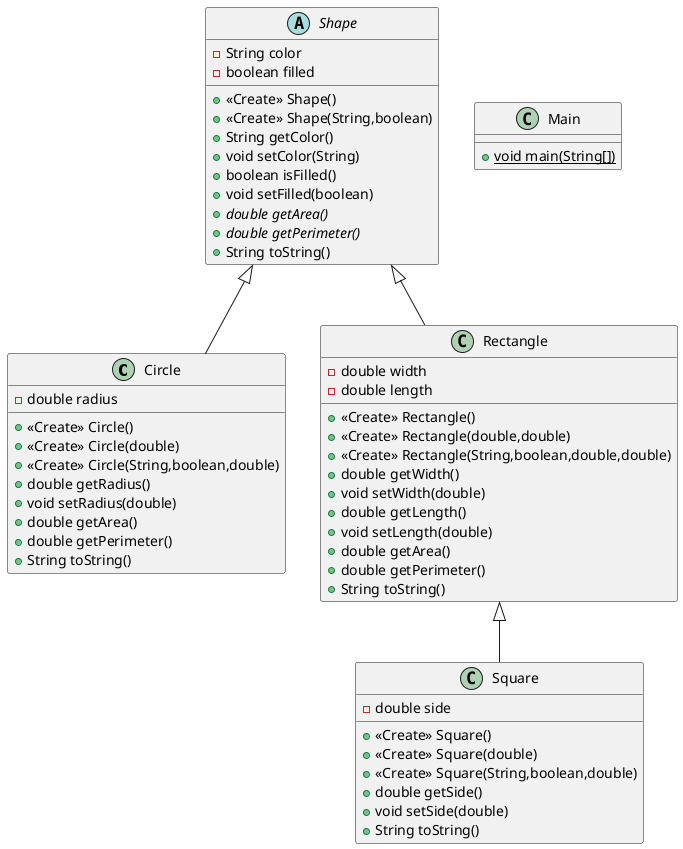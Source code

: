 @startuml
class Circle {
- double radius
+ <<Create>> Circle()
+ <<Create>> Circle(double)
+ <<Create>> Circle(String,boolean,double)
+ double getRadius()
+ void setRadius(double)
+ double getArea()
+ double getPerimeter()
+ String toString()
}
abstract class Shape {
- String color
- boolean filled
+ <<Create>> Shape()
+ <<Create>> Shape(String,boolean)
+ String getColor()
+ void setColor(String)
+ boolean isFilled()
+ void setFilled(boolean)
+ {abstract}double getArea()
+ {abstract}double getPerimeter()
+ String toString()
}
class Rectangle {
- double width
- double length
+ <<Create>> Rectangle()
+ <<Create>> Rectangle(double,double)
+ <<Create>> Rectangle(String,boolean,double,double)
+ double getWidth()
+ void setWidth(double)
+ double getLength()
+ void setLength(double)
+ double getArea()
+ double getPerimeter()
+ String toString()
}
class Main {
+ {static} void main(String[])
}
class Square {
- double side
+ <<Create>> Square()
+ <<Create>> Square(double)
+ <<Create>> Square(String,boolean,double)
+ double getSide()
+ void setSide(double)
+ String toString()
}


Shape <|-- Circle
Shape <|-- Rectangle
Rectangle <|-- Square
@enduml